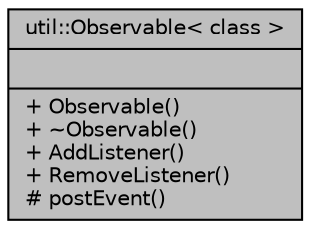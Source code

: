digraph "util::Observable&lt; class &gt;"
{
  bgcolor="transparent";
  edge [fontname="Helvetica",fontsize="10",labelfontname="Helvetica",labelfontsize="10"];
  node [fontname="Helvetica",fontsize="10",shape=record];
  Node1 [label="{util::Observable\< class \>\n||+ Observable()\l+ ~Observable()\l+ AddListener()\l+ RemoveListener()\l# postEvent()\l}",height=0.2,width=0.4,color="black", fillcolor="grey75", style="filled" fontcolor="black"];
}
